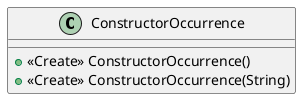 @startuml
class ConstructorOccurrence{
+ <<Create>> ConstructorOccurrence()
+ <<Create>> ConstructorOccurrence(String)
}

@enduml